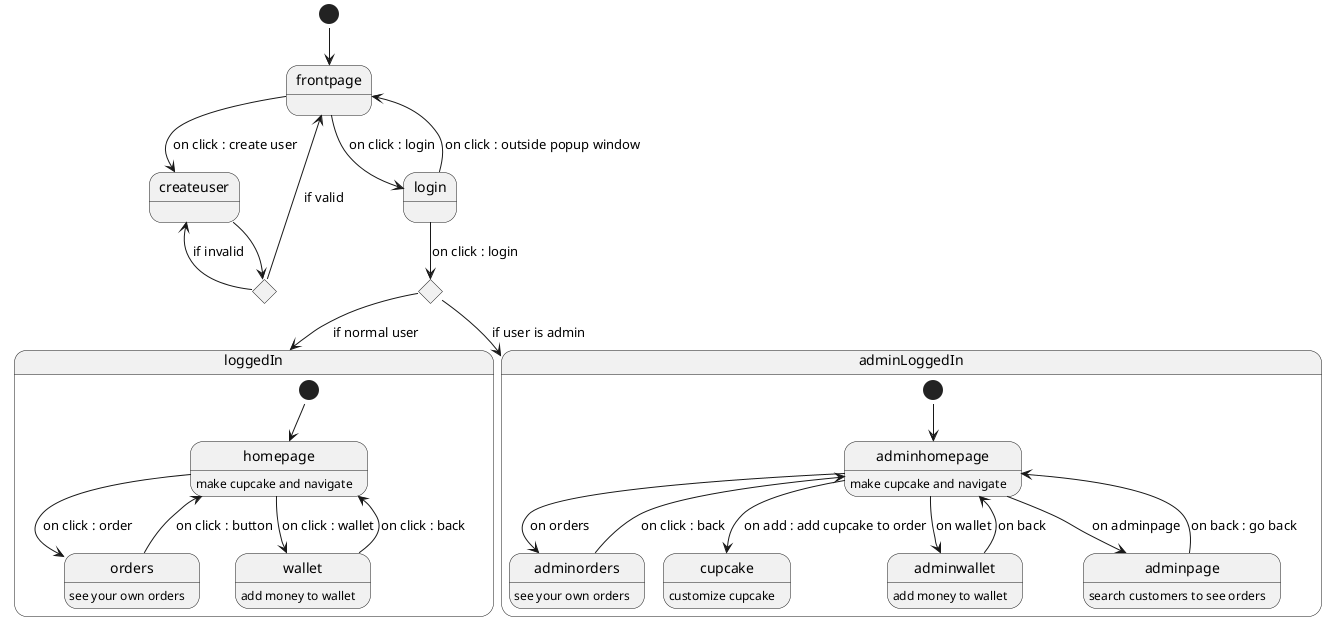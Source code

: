 @startuml
!pragma layout smetana
'https://plantuml.com/state-diagram
state frontpage
state createuser
state login
state adminLoggedIn
state c <<choice>>


[*]--> frontpage
frontpage-->createuser : on click : create user

createuser--> c
c--> frontpage:if valid
c--> createuser : if invalid

frontpage--> login : on click : login
login--> frontpage : on click : outside popup window


state c2 <<choice>>
login-->c2 : on click : login
c2-->loggedIn : if normal user
c2--> adminLoggedIn : if user is admin


state adminLoggedIn{

[*]-->adminhomepage
state adminhomepage: make cupcake and navigate
state adminorders : see your own orders
state adminwallet : add money to wallet
state adminpage : search customers to see orders
state cupcake : customize cupcake


adminhomepage-->adminorders : on orders
adminorders--> adminhomepage : on click : back

adminhomepage--> adminwallet : on wallet
adminwallet--> adminhomepage : on back

adminhomepage--> adminpage : on adminpage
adminpage--> adminhomepage : on back : go back
adminhomepage --> cupcake : on add : add cupcake to order

}


state loggedIn{
state homepage :make cupcake and navigate
state orders: see your own orders
state wallet: add money to wallet

[*]-->homepage
homepage-->orders : on click : order
orders--> homepage : on click : button

homepage--> wallet : on click : wallet
wallet--> homepage : on click : back
}
@enduml